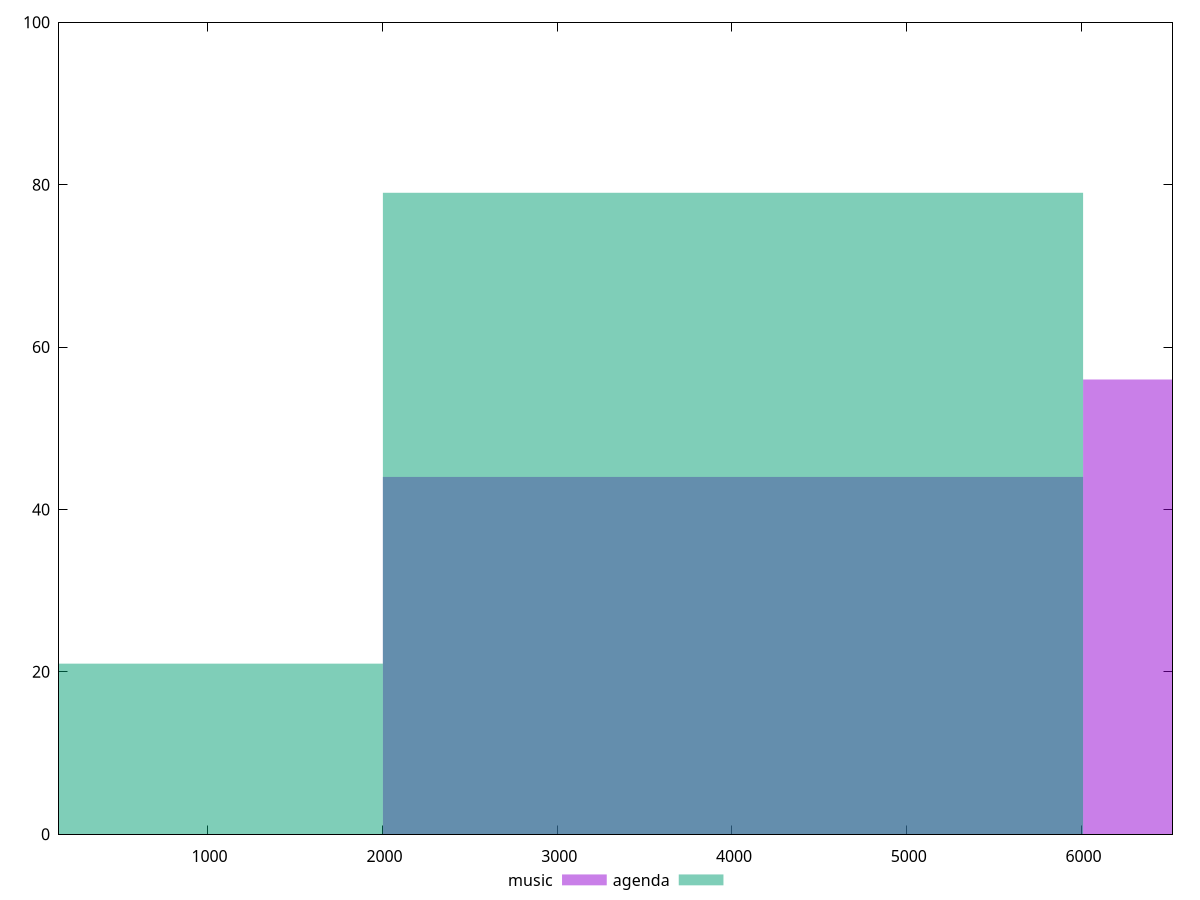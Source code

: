 reset

$music <<EOF
8011.434452866452 56
4005.717226433226 44
EOF

$agenda <<EOF
4005.717226433226 79
0 21
EOF

set key outside below
set boxwidth 4005.717226433226
set xrange [150:6520]
set yrange [0:100]
set trange [0:100]
set style fill transparent solid 0.5 noborder
set terminal svg size 640, 500 enhanced background rgb 'white'
set output "reports/report_00027_2021-02-24T12-40-31.850Z/uses-text-compression/comparison/histogram/0_vs_1.svg"

plot $music title "music" with boxes, \
     $agenda title "agenda" with boxes

reset
